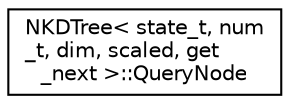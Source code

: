 digraph "Graphical Class Hierarchy"
{
 // INTERACTIVE_SVG=YES
  edge [fontname="Helvetica",fontsize="10",labelfontname="Helvetica",labelfontsize="10"];
  node [fontname="Helvetica",fontsize="10",shape=record];
  rankdir="LR";
  Node1 [label="NKDTree\< state_t, num\l_t, dim, scaled, get\l_next \>::QueryNode",height=0.2,width=0.4,color="black", fillcolor="white", style="filled",URL="$dc/ddf/struct_n_k_d_tree_1_1_query_node.html"];
}
